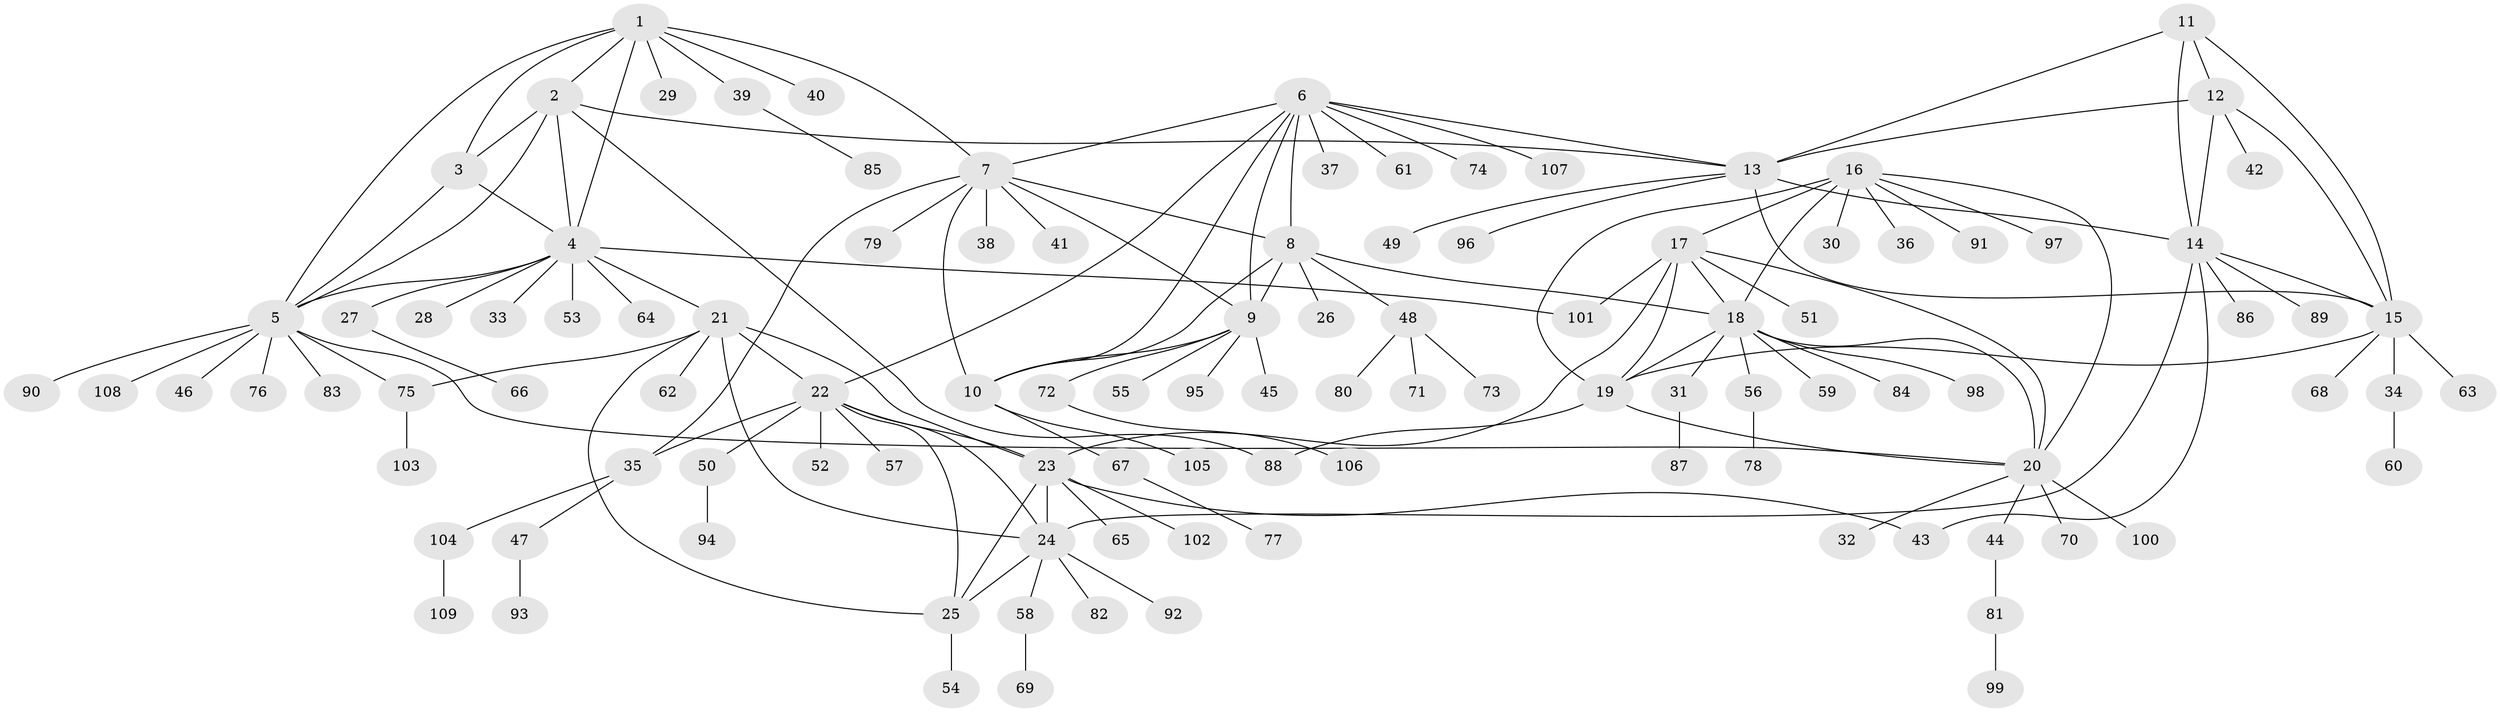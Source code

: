 // coarse degree distribution, {4: 0.24242424242424243, 6: 0.15151515151515152, 5: 0.09090909090909091, 7: 0.030303030303030304, 1: 0.36363636363636365, 2: 0.12121212121212122}
// Generated by graph-tools (version 1.1) at 2025/52/03/04/25 22:52:46]
// undirected, 109 vertices, 149 edges
graph export_dot {
  node [color=gray90,style=filled];
  1;
  2;
  3;
  4;
  5;
  6;
  7;
  8;
  9;
  10;
  11;
  12;
  13;
  14;
  15;
  16;
  17;
  18;
  19;
  20;
  21;
  22;
  23;
  24;
  25;
  26;
  27;
  28;
  29;
  30;
  31;
  32;
  33;
  34;
  35;
  36;
  37;
  38;
  39;
  40;
  41;
  42;
  43;
  44;
  45;
  46;
  47;
  48;
  49;
  50;
  51;
  52;
  53;
  54;
  55;
  56;
  57;
  58;
  59;
  60;
  61;
  62;
  63;
  64;
  65;
  66;
  67;
  68;
  69;
  70;
  71;
  72;
  73;
  74;
  75;
  76;
  77;
  78;
  79;
  80;
  81;
  82;
  83;
  84;
  85;
  86;
  87;
  88;
  89;
  90;
  91;
  92;
  93;
  94;
  95;
  96;
  97;
  98;
  99;
  100;
  101;
  102;
  103;
  104;
  105;
  106;
  107;
  108;
  109;
  1 -- 2;
  1 -- 3;
  1 -- 4;
  1 -- 5;
  1 -- 7;
  1 -- 29;
  1 -- 39;
  1 -- 40;
  2 -- 3;
  2 -- 4;
  2 -- 5;
  2 -- 13;
  2 -- 88;
  3 -- 4;
  3 -- 5;
  4 -- 5;
  4 -- 21;
  4 -- 27;
  4 -- 28;
  4 -- 33;
  4 -- 53;
  4 -- 64;
  4 -- 101;
  5 -- 20;
  5 -- 46;
  5 -- 75;
  5 -- 76;
  5 -- 83;
  5 -- 90;
  5 -- 108;
  6 -- 7;
  6 -- 8;
  6 -- 9;
  6 -- 10;
  6 -- 13;
  6 -- 22;
  6 -- 37;
  6 -- 61;
  6 -- 74;
  6 -- 107;
  7 -- 8;
  7 -- 9;
  7 -- 10;
  7 -- 35;
  7 -- 38;
  7 -- 41;
  7 -- 79;
  8 -- 9;
  8 -- 10;
  8 -- 18;
  8 -- 26;
  8 -- 48;
  9 -- 10;
  9 -- 45;
  9 -- 55;
  9 -- 72;
  9 -- 95;
  10 -- 67;
  10 -- 105;
  11 -- 12;
  11 -- 13;
  11 -- 14;
  11 -- 15;
  12 -- 13;
  12 -- 14;
  12 -- 15;
  12 -- 42;
  13 -- 14;
  13 -- 15;
  13 -- 49;
  13 -- 96;
  14 -- 15;
  14 -- 24;
  14 -- 43;
  14 -- 86;
  14 -- 89;
  15 -- 19;
  15 -- 34;
  15 -- 63;
  15 -- 68;
  16 -- 17;
  16 -- 18;
  16 -- 19;
  16 -- 20;
  16 -- 30;
  16 -- 36;
  16 -- 91;
  16 -- 97;
  17 -- 18;
  17 -- 19;
  17 -- 20;
  17 -- 23;
  17 -- 51;
  17 -- 101;
  18 -- 19;
  18 -- 20;
  18 -- 31;
  18 -- 56;
  18 -- 59;
  18 -- 84;
  18 -- 98;
  19 -- 20;
  19 -- 88;
  20 -- 32;
  20 -- 44;
  20 -- 70;
  20 -- 100;
  21 -- 22;
  21 -- 23;
  21 -- 24;
  21 -- 25;
  21 -- 62;
  21 -- 75;
  22 -- 23;
  22 -- 24;
  22 -- 25;
  22 -- 35;
  22 -- 50;
  22 -- 52;
  22 -- 57;
  23 -- 24;
  23 -- 25;
  23 -- 43;
  23 -- 65;
  23 -- 102;
  24 -- 25;
  24 -- 58;
  24 -- 82;
  24 -- 92;
  25 -- 54;
  27 -- 66;
  31 -- 87;
  34 -- 60;
  35 -- 47;
  35 -- 104;
  39 -- 85;
  44 -- 81;
  47 -- 93;
  48 -- 71;
  48 -- 73;
  48 -- 80;
  50 -- 94;
  56 -- 78;
  58 -- 69;
  67 -- 77;
  72 -- 106;
  75 -- 103;
  81 -- 99;
  104 -- 109;
}

